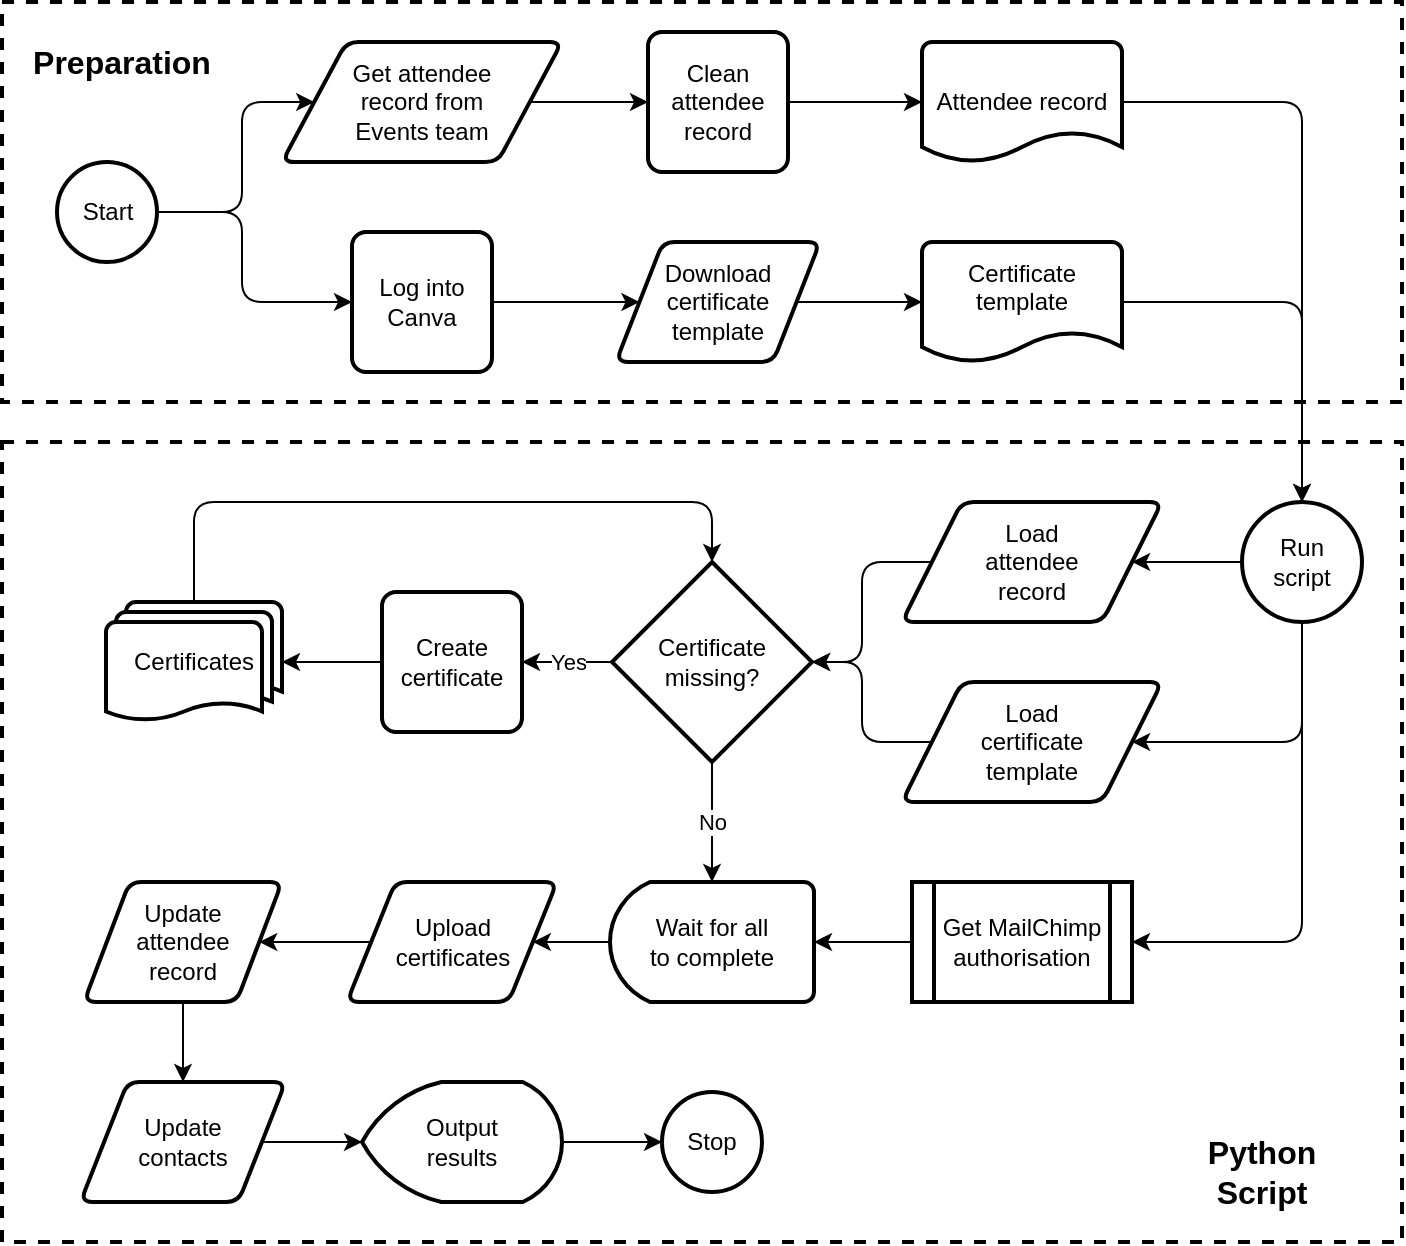 <mxfile version="13.9.9" type="device"><diagram id="kgpKYQtTHZ0yAKxKKP6v" name="Page-1"><mxGraphModel dx="905" dy="805" grid="1" gridSize="10" guides="1" tooltips="1" connect="1" arrows="1" fold="1" page="1" pageScale="1" pageWidth="740" pageHeight="670" math="0" shadow="0"><root><mxCell id="0"/><mxCell id="1" parent="0"/><mxCell id="9A0uFJiFDvzc9dM6QfZe-53" value="" style="whiteSpace=wrap;html=1;strokeWidth=2;fillColor=none;dashed=1;rounded=0;" parent="1" vertex="1"><mxGeometry x="20" y="250" width="700" height="400" as="geometry"/></mxCell><mxCell id="ay28Af7BAVp-5fYRi68v-88" value="" style="whiteSpace=wrap;html=1;strokeWidth=2;fillColor=none;dashed=1;rounded=0;" parent="1" vertex="1"><mxGeometry x="20" y="30" width="700" height="200" as="geometry"/></mxCell><mxCell id="ay28Af7BAVp-5fYRi68v-3" value="Start" style="strokeWidth=2;html=1;shape=mxgraph.flowchart.start_2;whiteSpace=wrap;rounded=1;" parent="1" vertex="1"><mxGeometry x="47.5" y="110" width="50" height="50" as="geometry"/></mxCell><mxCell id="ay28Af7BAVp-5fYRi68v-4" value="Get attendee&lt;br&gt;record from&lt;br&gt;Events team" style="shape=parallelogram;html=1;strokeWidth=2;perimeter=parallelogramPerimeter;whiteSpace=wrap;arcSize=12;size=0.23;rounded=1;" parent="1" vertex="1"><mxGeometry x="160" y="50" width="140" height="60" as="geometry"/></mxCell><mxCell id="ay28Af7BAVp-5fYRi68v-5" value="Clean attendee&lt;br&gt;record" style="whiteSpace=wrap;html=1;absoluteArcSize=1;arcSize=14;strokeWidth=2;rounded=1;" parent="1" vertex="1"><mxGeometry x="343" y="45" width="70" height="70" as="geometry"/></mxCell><mxCell id="ay28Af7BAVp-5fYRi68v-21" value="" style="endArrow=classic;html=1;entryX=0;entryY=0.5;entryDx=0;entryDy=0;exitX=1;exitY=0.5;exitDx=0;exitDy=0;" parent="1" source="ay28Af7BAVp-5fYRi68v-4" target="ay28Af7BAVp-5fYRi68v-5" edge="1"><mxGeometry width="50" height="50" relative="1" as="geometry"><mxPoint x="262.5" y="430" as="sourcePoint"/><mxPoint x="312.5" y="380" as="targetPoint"/></mxGeometry></mxCell><mxCell id="ay28Af7BAVp-5fYRi68v-22" value="" style="endArrow=classic;html=1;entryX=0;entryY=0.5;entryDx=0;entryDy=0;exitX=1;exitY=0.5;exitDx=0;exitDy=0;exitPerimeter=0;" parent="1" source="ay28Af7BAVp-5fYRi68v-3" target="ay28Af7BAVp-5fYRi68v-4" edge="1"><mxGeometry width="50" height="50" relative="1" as="geometry"><mxPoint x="402.5" y="360" as="sourcePoint"/><mxPoint x="452.5" y="310" as="targetPoint"/><Array as="points"><mxPoint x="140" y="135"/><mxPoint x="140" y="80"/></Array></mxGeometry></mxCell><mxCell id="ay28Af7BAVp-5fYRi68v-92" value="Preparation" style="text;html=1;strokeColor=none;fillColor=none;align=center;verticalAlign=middle;whiteSpace=wrap;dashed=1;fontStyle=1;fontSize=16;rounded=1;" parent="1" vertex="1"><mxGeometry x="30" y="40" width="100" height="40" as="geometry"/></mxCell><mxCell id="9A0uFJiFDvzc9dM6QfZe-2" value="" style="endArrow=classic;html=1;entryX=0;entryY=0.5;entryDx=0;entryDy=0;exitX=1;exitY=0.5;exitDx=0;exitDy=0;" parent="1" source="9A0uFJiFDvzc9dM6QfZe-4" target="9A0uFJiFDvzc9dM6QfZe-3" edge="1"><mxGeometry width="50" height="50" relative="1" as="geometry"><mxPoint x="350" y="230" as="sourcePoint"/><mxPoint x="360" y="350" as="targetPoint"/></mxGeometry></mxCell><mxCell id="9A0uFJiFDvzc9dM6QfZe-3" value="Download&lt;br&gt;certificate&lt;br&gt;template" style="shape=parallelogram;html=1;strokeWidth=2;perimeter=parallelogramPerimeter;whiteSpace=wrap;arcSize=12;size=0.23;rounded=1;" parent="1" vertex="1"><mxGeometry x="327" y="150" width="102" height="60" as="geometry"/></mxCell><mxCell id="9A0uFJiFDvzc9dM6QfZe-4" value="Log into&lt;br&gt;Canva" style="whiteSpace=wrap;html=1;absoluteArcSize=1;arcSize=14;strokeWidth=2;rounded=1;" parent="1" vertex="1"><mxGeometry x="195" y="145" width="70" height="70" as="geometry"/></mxCell><mxCell id="9A0uFJiFDvzc9dM6QfZe-5" value="" style="endArrow=classic;html=1;entryX=0;entryY=0.5;entryDx=0;entryDy=0;exitX=1;exitY=0.5;exitDx=0;exitDy=0;exitPerimeter=0;" parent="1" source="ay28Af7BAVp-5fYRi68v-3" target="9A0uFJiFDvzc9dM6QfZe-4" edge="1"><mxGeometry width="50" height="50" relative="1" as="geometry"><mxPoint x="350" y="240" as="sourcePoint"/><mxPoint x="400" y="190" as="targetPoint"/><Array as="points"><mxPoint x="140" y="135"/><mxPoint x="140" y="180"/></Array></mxGeometry></mxCell><mxCell id="9A0uFJiFDvzc9dM6QfZe-8" value="Certificate&lt;br&gt;template&lt;br&gt;&amp;nbsp;" style="strokeWidth=2;html=1;shape=mxgraph.flowchart.document2;whiteSpace=wrap;size=0.25;rounded=1;" parent="1" vertex="1"><mxGeometry x="480" y="150" width="100" height="60" as="geometry"/></mxCell><mxCell id="9A0uFJiFDvzc9dM6QfZe-9" value="Attendee record" style="strokeWidth=2;html=1;shape=mxgraph.flowchart.document2;whiteSpace=wrap;size=0.25;rounded=1;" parent="1" vertex="1"><mxGeometry x="480" y="50" width="100" height="60" as="geometry"/></mxCell><mxCell id="9A0uFJiFDvzc9dM6QfZe-10" value="" style="endArrow=classic;html=1;entryX=0;entryY=0.5;entryDx=0;entryDy=0;entryPerimeter=0;exitX=1;exitY=0.5;exitDx=0;exitDy=0;" parent="1" source="9A0uFJiFDvzc9dM6QfZe-3" target="9A0uFJiFDvzc9dM6QfZe-8" edge="1"><mxGeometry width="50" height="50" relative="1" as="geometry"><mxPoint x="400" y="310" as="sourcePoint"/><mxPoint x="450" y="260" as="targetPoint"/></mxGeometry></mxCell><mxCell id="9A0uFJiFDvzc9dM6QfZe-12" value="" style="endArrow=classic;html=1;entryX=0;entryY=0.5;entryDx=0;entryDy=0;entryPerimeter=0;exitX=1;exitY=0.5;exitDx=0;exitDy=0;" parent="1" source="ay28Af7BAVp-5fYRi68v-5" target="9A0uFJiFDvzc9dM6QfZe-9" edge="1"><mxGeometry width="50" height="50" relative="1" as="geometry"><mxPoint x="400" y="290" as="sourcePoint"/><mxPoint x="450" y="240" as="targetPoint"/></mxGeometry></mxCell><mxCell id="9A0uFJiFDvzc9dM6QfZe-14" value="Run&lt;br&gt;script" style="strokeWidth=2;html=1;shape=mxgraph.flowchart.start_2;whiteSpace=wrap;rounded=1;" parent="1" vertex="1"><mxGeometry x="640" y="280" width="60" height="60" as="geometry"/></mxCell><mxCell id="9A0uFJiFDvzc9dM6QfZe-16" value="" style="endArrow=classic;html=1;entryX=0.5;entryY=0;entryDx=0;entryDy=0;entryPerimeter=0;exitX=1;exitY=0.5;exitDx=0;exitDy=0;exitPerimeter=0;" parent="1" source="9A0uFJiFDvzc9dM6QfZe-9" target="9A0uFJiFDvzc9dM6QfZe-14" edge="1"><mxGeometry width="50" height="50" relative="1" as="geometry"><mxPoint x="400" y="290" as="sourcePoint"/><mxPoint x="450" y="240" as="targetPoint"/><Array as="points"><mxPoint x="670" y="80"/></Array></mxGeometry></mxCell><mxCell id="9A0uFJiFDvzc9dM6QfZe-17" value="" style="endArrow=classic;html=1;entryX=0.5;entryY=0;entryDx=0;entryDy=0;entryPerimeter=0;exitX=1;exitY=0.5;exitDx=0;exitDy=0;exitPerimeter=0;" parent="1" source="9A0uFJiFDvzc9dM6QfZe-8" target="9A0uFJiFDvzc9dM6QfZe-14" edge="1"><mxGeometry width="50" height="50" relative="1" as="geometry"><mxPoint x="400" y="290" as="sourcePoint"/><mxPoint x="450" y="240" as="targetPoint"/><Array as="points"><mxPoint x="670" y="180"/></Array></mxGeometry></mxCell><mxCell id="9A0uFJiFDvzc9dM6QfZe-19" value="Load&lt;br&gt;certificate&lt;br&gt;template" style="shape=parallelogram;html=1;strokeWidth=2;perimeter=parallelogramPerimeter;whiteSpace=wrap;arcSize=12;size=0.23;rounded=1;" parent="1" vertex="1"><mxGeometry x="470" y="370" width="130" height="60" as="geometry"/></mxCell><mxCell id="9A0uFJiFDvzc9dM6QfZe-20" value="Load&lt;br&gt;attendee&lt;br&gt;record" style="shape=parallelogram;html=1;strokeWidth=2;perimeter=parallelogramPerimeter;whiteSpace=wrap;arcSize=12;size=0.23;rounded=1;" parent="1" vertex="1"><mxGeometry x="470" y="280" width="130" height="60" as="geometry"/></mxCell><mxCell id="9A0uFJiFDvzc9dM6QfZe-23" value="" style="endArrow=classic;html=1;exitX=0.5;exitY=1;exitDx=0;exitDy=0;exitPerimeter=0;entryX=1;entryY=0.5;entryDx=0;entryDy=0;" parent="1" source="9A0uFJiFDvzc9dM6QfZe-14" target="9A0uFJiFDvzc9dM6QfZe-38" edge="1"><mxGeometry width="50" height="50" relative="1" as="geometry"><mxPoint x="400" y="380" as="sourcePoint"/><mxPoint x="630" y="530" as="targetPoint"/><Array as="points"><mxPoint x="670" y="500"/></Array></mxGeometry></mxCell><mxCell id="9A0uFJiFDvzc9dM6QfZe-24" value="" style="endArrow=classic;html=1;entryX=1;entryY=0.5;entryDx=0;entryDy=0;exitX=0.5;exitY=1;exitDx=0;exitDy=0;exitPerimeter=0;" parent="1" source="9A0uFJiFDvzc9dM6QfZe-14" target="9A0uFJiFDvzc9dM6QfZe-19" edge="1"><mxGeometry width="50" height="50" relative="1" as="geometry"><mxPoint x="400" y="380" as="sourcePoint"/><mxPoint x="450" y="330" as="targetPoint"/><Array as="points"><mxPoint x="670" y="400"/></Array></mxGeometry></mxCell><mxCell id="9A0uFJiFDvzc9dM6QfZe-25" value="" style="endArrow=classic;html=1;entryX=1;entryY=0.5;entryDx=0;entryDy=0;exitX=0;exitY=0.5;exitDx=0;exitDy=0;exitPerimeter=0;" parent="1" source="9A0uFJiFDvzc9dM6QfZe-14" target="9A0uFJiFDvzc9dM6QfZe-20" edge="1"><mxGeometry width="50" height="50" relative="1" as="geometry"><mxPoint x="400" y="380" as="sourcePoint"/><mxPoint x="450" y="330" as="targetPoint"/></mxGeometry></mxCell><mxCell id="9A0uFJiFDvzc9dM6QfZe-26" value="" style="endArrow=classic;html=1;exitX=0;exitY=0.5;exitDx=0;exitDy=0;entryX=1;entryY=0.5;entryDx=0;entryDy=0;entryPerimeter=0;" parent="1" source="9A0uFJiFDvzc9dM6QfZe-20" target="9A0uFJiFDvzc9dM6QfZe-29" edge="1"><mxGeometry width="50" height="50" relative="1" as="geometry"><mxPoint x="300" y="490" as="sourcePoint"/><mxPoint x="430" y="310" as="targetPoint"/><Array as="points"><mxPoint x="450" y="310"/><mxPoint x="450" y="360"/></Array></mxGeometry></mxCell><mxCell id="9A0uFJiFDvzc9dM6QfZe-29" value="Certificate&lt;br&gt;missing?" style="strokeWidth=2;html=1;shape=mxgraph.flowchart.decision;whiteSpace=wrap;rounded=0;" parent="1" vertex="1"><mxGeometry x="325" y="310" width="100" height="100" as="geometry"/></mxCell><mxCell id="9A0uFJiFDvzc9dM6QfZe-30" value="Create&lt;br&gt;certificate" style="whiteSpace=wrap;html=1;absoluteArcSize=1;arcSize=14;strokeWidth=2;rounded=1;" parent="1" vertex="1"><mxGeometry x="210" y="325" width="70" height="70" as="geometry"/></mxCell><mxCell id="9A0uFJiFDvzc9dM6QfZe-32" value="Certificates" style="strokeWidth=2;html=1;shape=mxgraph.flowchart.multi-document;whiteSpace=wrap;rounded=0;" parent="1" vertex="1"><mxGeometry x="72" y="330" width="88" height="60" as="geometry"/></mxCell><mxCell id="9A0uFJiFDvzc9dM6QfZe-33" value="" style="endArrow=classic;html=1;entryX=1;entryY=0.5;entryDx=0;entryDy=0;entryPerimeter=0;exitX=0;exitY=0.5;exitDx=0;exitDy=0;" parent="1" source="9A0uFJiFDvzc9dM6QfZe-30" target="9A0uFJiFDvzc9dM6QfZe-32" edge="1"><mxGeometry width="50" height="50" relative="1" as="geometry"><mxPoint x="360" y="380" as="sourcePoint"/><mxPoint x="410" y="330" as="targetPoint"/></mxGeometry></mxCell><mxCell id="9A0uFJiFDvzc9dM6QfZe-34" value="Yes" style="endArrow=classic;html=1;entryX=1;entryY=0.5;entryDx=0;entryDy=0;exitX=0;exitY=0.5;exitDx=0;exitDy=0;exitPerimeter=0;" parent="1" source="9A0uFJiFDvzc9dM6QfZe-29" target="9A0uFJiFDvzc9dM6QfZe-30" edge="1"><mxGeometry width="50" height="50" relative="1" as="geometry"><mxPoint x="360" y="380" as="sourcePoint"/><mxPoint x="410" y="330" as="targetPoint"/></mxGeometry></mxCell><mxCell id="9A0uFJiFDvzc9dM6QfZe-35" value="" style="endArrow=classic;html=1;entryX=1;entryY=0.5;entryDx=0;entryDy=0;entryPerimeter=0;exitX=0;exitY=0.5;exitDx=0;exitDy=0;" parent="1" source="9A0uFJiFDvzc9dM6QfZe-19" target="9A0uFJiFDvzc9dM6QfZe-29" edge="1"><mxGeometry width="50" height="50" relative="1" as="geometry"><mxPoint x="360" y="380" as="sourcePoint"/><mxPoint x="410" y="330" as="targetPoint"/><Array as="points"><mxPoint x="450" y="400"/><mxPoint x="450" y="360"/></Array></mxGeometry></mxCell><mxCell id="9A0uFJiFDvzc9dM6QfZe-36" value="" style="endArrow=classic;html=1;exitX=0.5;exitY=0;exitDx=0;exitDy=0;exitPerimeter=0;entryX=0.5;entryY=0;entryDx=0;entryDy=0;entryPerimeter=0;" parent="1" source="9A0uFJiFDvzc9dM6QfZe-32" target="9A0uFJiFDvzc9dM6QfZe-29" edge="1"><mxGeometry width="50" height="50" relative="1" as="geometry"><mxPoint x="360" y="380" as="sourcePoint"/><mxPoint x="400" y="300" as="targetPoint"/><Array as="points"><mxPoint x="116" y="280"/><mxPoint x="375" y="280"/></Array></mxGeometry></mxCell><mxCell id="9A0uFJiFDvzc9dM6QfZe-38" value="Get MailChimp&lt;br&gt;authorisation" style="shape=process;whiteSpace=wrap;html=1;backgroundOutline=1;rounded=0;strokeWidth=2;" parent="1" vertex="1"><mxGeometry x="475" y="470" width="110" height="60" as="geometry"/></mxCell><mxCell id="9A0uFJiFDvzc9dM6QfZe-40" value="Upload&lt;br&gt;certificates" style="shape=parallelogram;html=1;strokeWidth=2;perimeter=parallelogramPerimeter;whiteSpace=wrap;arcSize=12;size=0.23;rounded=1;" parent="1" vertex="1"><mxGeometry x="192.5" y="470" width="105" height="60" as="geometry"/></mxCell><mxCell id="9A0uFJiFDvzc9dM6QfZe-41" value="No" style="endArrow=classic;html=1;exitX=0.5;exitY=1;exitDx=0;exitDy=0;exitPerimeter=0;entryX=0.5;entryY=1;entryDx=0;entryDy=0;entryPerimeter=0;" parent="1" source="9A0uFJiFDvzc9dM6QfZe-29" target="0YeGHAkirQDKtDmFjHpt-1" edge="1"><mxGeometry width="50" height="50" relative="1" as="geometry"><mxPoint x="360" y="470" as="sourcePoint"/><mxPoint x="-50" y="410" as="targetPoint"/></mxGeometry></mxCell><mxCell id="9A0uFJiFDvzc9dM6QfZe-43" value="Update&lt;br&gt;attendee&lt;br&gt;record" style="shape=parallelogram;html=1;strokeWidth=2;perimeter=parallelogramPerimeter;whiteSpace=wrap;arcSize=12;size=0.23;rounded=1;" parent="1" vertex="1"><mxGeometry x="61" y="470" width="99" height="60" as="geometry"/></mxCell><mxCell id="9A0uFJiFDvzc9dM6QfZe-44" value="" style="endArrow=classic;html=1;entryX=1;entryY=0.5;entryDx=0;entryDy=0;exitX=0;exitY=0.5;exitDx=0;exitDy=0;" parent="1" source="9A0uFJiFDvzc9dM6QfZe-40" target="9A0uFJiFDvzc9dM6QfZe-43" edge="1"><mxGeometry width="50" height="50" relative="1" as="geometry"><mxPoint x="360" y="480" as="sourcePoint"/><mxPoint x="410" y="430" as="targetPoint"/></mxGeometry></mxCell><mxCell id="9A0uFJiFDvzc9dM6QfZe-45" value="Update&lt;br&gt;contacts" style="shape=parallelogram;html=1;strokeWidth=2;perimeter=parallelogramPerimeter;whiteSpace=wrap;arcSize=12;size=0.23;rounded=1;" parent="1" vertex="1"><mxGeometry x="59.25" y="570" width="102.5" height="60" as="geometry"/></mxCell><mxCell id="9A0uFJiFDvzc9dM6QfZe-49" value="Output&lt;br&gt;results" style="strokeWidth=2;html=1;shape=mxgraph.flowchart.display;whiteSpace=wrap;rounded=0;" parent="1" vertex="1"><mxGeometry x="200" y="570" width="100" height="60" as="geometry"/></mxCell><mxCell id="9A0uFJiFDvzc9dM6QfZe-51" value="Stop" style="strokeWidth=2;html=1;shape=mxgraph.flowchart.start_2;whiteSpace=wrap;rounded=1;" parent="1" vertex="1"><mxGeometry x="350" y="575" width="50" height="50" as="geometry"/></mxCell><mxCell id="9A0uFJiFDvzc9dM6QfZe-52" value="" style="endArrow=classic;html=1;entryX=0;entryY=0.5;entryDx=0;entryDy=0;entryPerimeter=0;exitX=1;exitY=0.5;exitDx=0;exitDy=0;exitPerimeter=0;" parent="1" source="9A0uFJiFDvzc9dM6QfZe-49" target="9A0uFJiFDvzc9dM6QfZe-51" edge="1"><mxGeometry width="50" height="50" relative="1" as="geometry"><mxPoint x="360" y="590" as="sourcePoint"/><mxPoint x="410" y="540" as="targetPoint"/></mxGeometry></mxCell><mxCell id="9A0uFJiFDvzc9dM6QfZe-54" value="Python Script" style="text;html=1;strokeColor=none;fillColor=none;align=center;verticalAlign=middle;whiteSpace=wrap;dashed=1;fontStyle=1;fontSize=16;rounded=1;" parent="1" vertex="1"><mxGeometry x="600" y="595" width="100" height="40" as="geometry"/></mxCell><mxCell id="0YeGHAkirQDKtDmFjHpt-1" value="Wait for all&lt;br&gt;to complete" style="strokeWidth=2;html=1;shape=mxgraph.flowchart.delay;whiteSpace=wrap;flipV=1;flipH=1;" vertex="1" parent="1"><mxGeometry x="324" y="470" width="102" height="60" as="geometry"/></mxCell><mxCell id="0YeGHAkirQDKtDmFjHpt-2" value="" style="endArrow=classic;html=1;entryX=0;entryY=0.5;entryDx=0;entryDy=0;entryPerimeter=0;exitX=0;exitY=0.5;exitDx=0;exitDy=0;" edge="1" parent="1" source="9A0uFJiFDvzc9dM6QfZe-38" target="0YeGHAkirQDKtDmFjHpt-1"><mxGeometry width="50" height="50" relative="1" as="geometry"><mxPoint x="290" y="450" as="sourcePoint"/><mxPoint x="340" y="400" as="targetPoint"/></mxGeometry></mxCell><mxCell id="0YeGHAkirQDKtDmFjHpt-3" value="" style="endArrow=classic;html=1;entryX=1;entryY=0.5;entryDx=0;entryDy=0;exitX=1;exitY=0.5;exitDx=0;exitDy=0;exitPerimeter=0;" edge="1" parent="1" source="0YeGHAkirQDKtDmFjHpt-1" target="9A0uFJiFDvzc9dM6QfZe-40"><mxGeometry width="50" height="50" relative="1" as="geometry"><mxPoint x="290" y="450" as="sourcePoint"/><mxPoint x="340" y="400" as="targetPoint"/></mxGeometry></mxCell><mxCell id="0YeGHAkirQDKtDmFjHpt-4" value="" style="endArrow=classic;html=1;entryX=0.5;entryY=0;entryDx=0;entryDy=0;exitX=0.5;exitY=1;exitDx=0;exitDy=0;" edge="1" parent="1" source="9A0uFJiFDvzc9dM6QfZe-43" target="9A0uFJiFDvzc9dM6QfZe-45"><mxGeometry width="50" height="50" relative="1" as="geometry"><mxPoint x="290" y="450" as="sourcePoint"/><mxPoint x="340" y="400" as="targetPoint"/></mxGeometry></mxCell><mxCell id="0YeGHAkirQDKtDmFjHpt-5" value="" style="endArrow=classic;html=1;entryX=0;entryY=0.5;entryDx=0;entryDy=0;entryPerimeter=0;exitX=1;exitY=0.5;exitDx=0;exitDy=0;" edge="1" parent="1" source="9A0uFJiFDvzc9dM6QfZe-45" target="9A0uFJiFDvzc9dM6QfZe-49"><mxGeometry width="50" height="50" relative="1" as="geometry"><mxPoint x="290" y="450" as="sourcePoint"/><mxPoint x="340" y="400" as="targetPoint"/></mxGeometry></mxCell></root></mxGraphModel></diagram></mxfile>